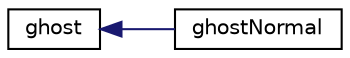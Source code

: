 digraph "Representación gráfica de la clase"
{
  edge [fontname="Helvetica",fontsize="10",labelfontname="Helvetica",labelfontsize="10"];
  node [fontname="Helvetica",fontsize="10",shape=record];
  rankdir="LR";
  Node0 [label="ghost",height=0.2,width=0.4,color="black", fillcolor="white", style="filled",URL="$classghost.html",tooltip="Clase ghost que representa a la base de los enemigos del juego. "];
  Node0 -> Node1 [dir="back",color="midnightblue",fontsize="10",style="solid",fontname="Helvetica"];
  Node1 [label="ghostNormal",height=0.2,width=0.4,color="black", fillcolor="white", style="filled",URL="$classghost_normal.html",tooltip="Clase hija de la clase ghost. "];
}
